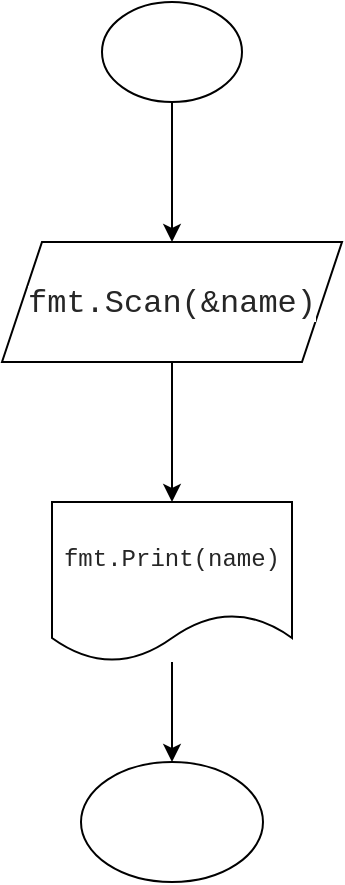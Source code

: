<mxfile version="15.9.3" type="github">
  <diagram id="GQXadRSxt_P2eG3wc91t" name="Page-1">
    <mxGraphModel dx="946" dy="557" grid="1" gridSize="10" guides="1" tooltips="1" connect="1" arrows="1" fold="1" page="1" pageScale="1" pageWidth="827" pageHeight="1169" math="0" shadow="0">
      <root>
        <mxCell id="0" />
        <mxCell id="1" parent="0" />
        <mxCell id="QrJliiHwLaIzrrKKnuS_-2" style="edgeStyle=orthogonalEdgeStyle;rounded=0;orthogonalLoop=1;jettySize=auto;html=1;" parent="1" source="QrJliiHwLaIzrrKKnuS_-1" edge="1">
          <mxGeometry relative="1" as="geometry">
            <mxPoint x="379" y="120" as="targetPoint" />
            <Array as="points">
              <mxPoint x="379" y="70" />
              <mxPoint x="379" y="70" />
            </Array>
          </mxGeometry>
        </mxCell>
        <mxCell id="QrJliiHwLaIzrrKKnuS_-1" value="" style="ellipse;whiteSpace=wrap;html=1;" parent="1" vertex="1">
          <mxGeometry x="344" width="70" height="50" as="geometry" />
        </mxCell>
        <mxCell id="KGo8pH8FPXHJ832XPiY9-7" style="edgeStyle=orthogonalEdgeStyle;rounded=0;orthogonalLoop=1;jettySize=auto;html=1;entryX=0.5;entryY=0;entryDx=0;entryDy=0;" edge="1" parent="1" source="KGo8pH8FPXHJ832XPiY9-3" target="KGo8pH8FPXHJ832XPiY9-6">
          <mxGeometry relative="1" as="geometry" />
        </mxCell>
        <mxCell id="KGo8pH8FPXHJ832XPiY9-3" value="&lt;p class=&quot;p1&quot; style=&quot;margin: 0px ; text-align: justify ; font-stretch: normal ; line-height: normal ; font-family: &amp;#34;courier new&amp;#34; ; color: rgb(38 , 38 , 38) ; background-color: rgb(255 , 255 , 255)&quot;&gt;&lt;font style=&quot;font-size: 16px&quot;&gt;fmt.Scan(&amp;amp;name)&lt;/font&gt;&lt;/p&gt;" style="shape=parallelogram;perimeter=parallelogramPerimeter;whiteSpace=wrap;html=1;fixedSize=1;" vertex="1" parent="1">
          <mxGeometry x="294" y="120" width="170" height="60" as="geometry" />
        </mxCell>
        <mxCell id="KGo8pH8FPXHJ832XPiY9-8" style="edgeStyle=orthogonalEdgeStyle;rounded=0;orthogonalLoop=1;jettySize=auto;html=1;" edge="1" parent="1" source="KGo8pH8FPXHJ832XPiY9-6" target="KGo8pH8FPXHJ832XPiY9-9">
          <mxGeometry relative="1" as="geometry">
            <mxPoint x="379" y="380" as="targetPoint" />
          </mxGeometry>
        </mxCell>
        <mxCell id="KGo8pH8FPXHJ832XPiY9-6" value="&lt;p class=&quot;p1&quot; style=&quot;margin: 0px ; text-align: justify ; font-stretch: normal ; line-height: normal ; font-family: &amp;#34;courier new&amp;#34; ; color: rgb(38 , 38 , 38) ; background-color: rgb(255 , 255 , 255)&quot;&gt;&lt;font style=&quot;font-size: 12px&quot;&gt;fmt.Print(name)&lt;/font&gt;&lt;/p&gt;" style="shape=document;whiteSpace=wrap;html=1;boundedLbl=1;" vertex="1" parent="1">
          <mxGeometry x="319" y="250" width="120" height="80" as="geometry" />
        </mxCell>
        <mxCell id="KGo8pH8FPXHJ832XPiY9-9" value="" style="ellipse;whiteSpace=wrap;html=1;" vertex="1" parent="1">
          <mxGeometry x="333.5" y="380" width="91" height="60" as="geometry" />
        </mxCell>
      </root>
    </mxGraphModel>
  </diagram>
</mxfile>

